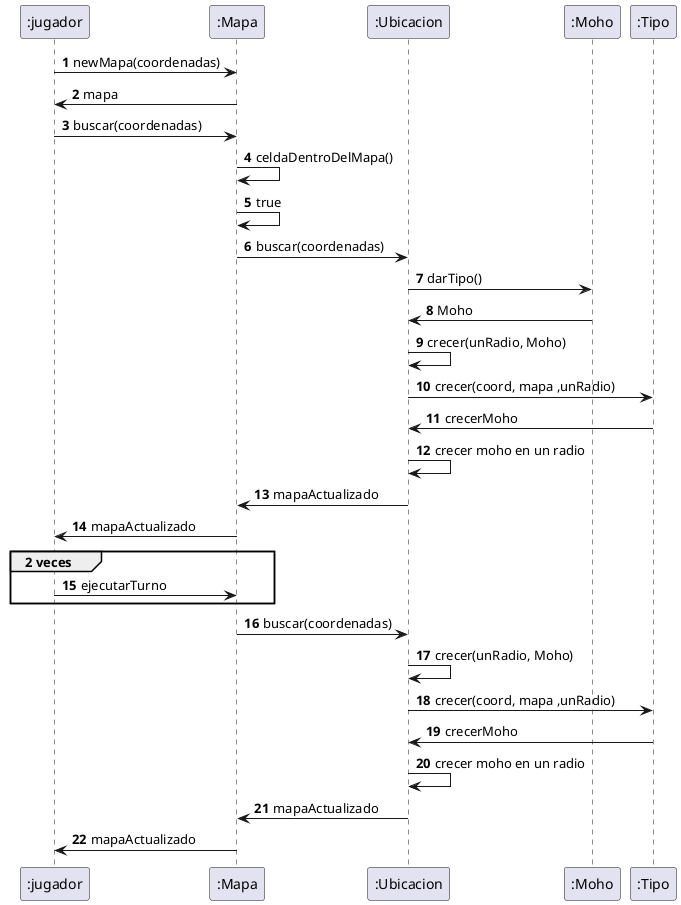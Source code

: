@startuml
'https://plantuml.com/sequence-diagram

autonumber
":jugador" -> ":Mapa": newMapa(coordenadas)
":Mapa" -> ":jugador": mapa

":jugador" -> ":Mapa": buscar(coordenadas)
":Mapa" -> ":Mapa": celdaDentroDelMapa()
":Mapa" -> ":Mapa": true

":Mapa" -> ":Ubicacion": buscar(coordenadas)
":Ubicacion" -> ":Moho": darTipo()
":Moho" -> ":Ubicacion": Moho
":Ubicacion" -> ":Ubicacion": crecer(unRadio, Moho)
":Ubicacion" -> ":Tipo": crecer(coord, mapa ,unRadio)
":Tipo" -> ":Ubicacion": crecerMoho
":Ubicacion" -> ":Ubicacion": crecer moho en un radio
":Ubicacion" -> ":Mapa": mapaActualizado
":Mapa" -> ":jugador": mapaActualizado
group 2 veces
      ":jugador" -> ":Mapa": ejecutarTurno
end
":Mapa" -> ":Ubicacion": buscar(coordenadas)
":Ubicacion" -> ":Ubicacion": crecer(unRadio, Moho)
":Ubicacion" -> ":Tipo": crecer(coord, mapa ,unRadio)
":Tipo" -> ":Ubicacion": crecerMoho
":Ubicacion" -> ":Ubicacion": crecer moho en un radio
":Ubicacion" -> ":Mapa": mapaActualizado
":Mapa" -> ":jugador": mapaActualizado




@enduml